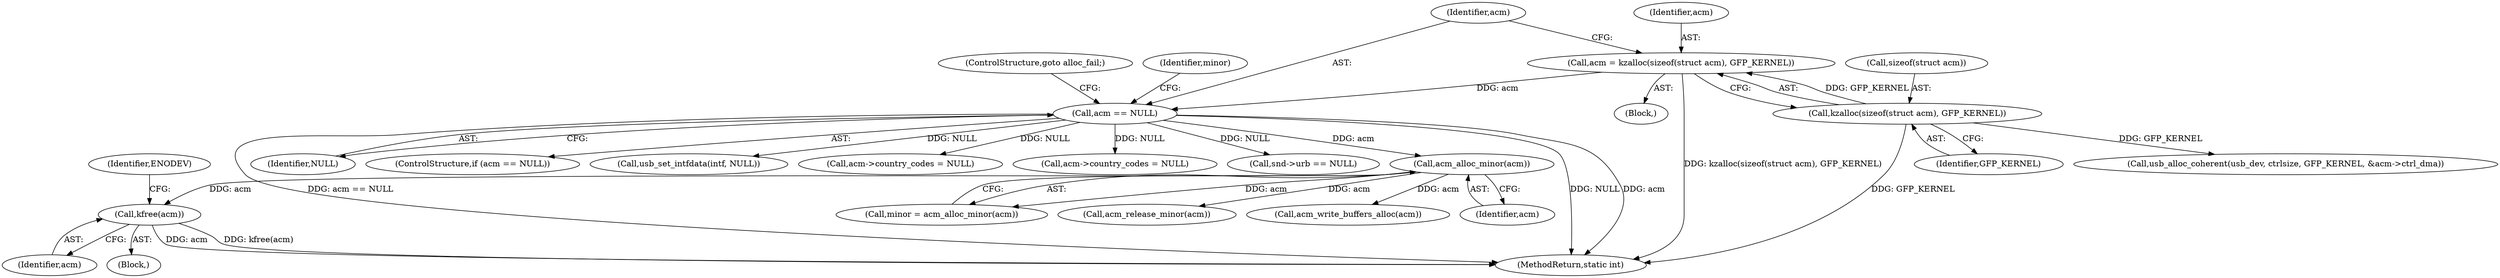 digraph "0_linux_8835ba4a39cf53f705417b3b3a94eb067673f2c9@API" {
"1000843" [label="(Call,kfree(acm))"];
"1000830" [label="(Call,acm_alloc_minor(acm))"];
"1000824" [label="(Call,acm == NULL)"];
"1000817" [label="(Call,acm = kzalloc(sizeof(struct acm), GFP_KERNEL))"];
"1000819" [label="(Call,kzalloc(sizeof(struct acm), GFP_KERNEL))"];
"1000847" [label="(Identifier,ENODEV)"];
"1000820" [label="(Call,sizeof(struct acm))"];
"1000824" [label="(Call,acm == NULL)"];
"1001552" [label="(Call,usb_set_intfdata(intf, NULL))"];
"1000825" [label="(Identifier,acm)"];
"1000122" [label="(Block,)"];
"1001021" [label="(Call,acm_write_buffers_alloc(acm))"];
"1000827" [label="(ControlStructure,goto alloc_fail;)"];
"1000836" [label="(Block,)"];
"1000830" [label="(Call,acm_alloc_minor(acm))"];
"1000818" [label="(Identifier,acm)"];
"1000828" [label="(Call,minor = acm_alloc_minor(acm))"];
"1000831" [label="(Identifier,acm)"];
"1001381" [label="(Call,acm->country_codes = NULL)"];
"1001345" [label="(Call,acm->country_codes = NULL)"];
"1001191" [label="(Call,snd->urb == NULL)"];
"1000819" [label="(Call,kzalloc(sizeof(struct acm), GFP_KERNEL))"];
"1000822" [label="(Identifier,GFP_KERNEL)"];
"1000829" [label="(Identifier,minor)"];
"1000843" [label="(Call,kfree(acm))"];
"1000826" [label="(Identifier,NULL)"];
"1001002" [label="(Call,usb_alloc_coherent(usb_dev, ctrlsize, GFP_KERNEL, &acm->ctrl_dma))"];
"1001608" [label="(Call,acm_release_minor(acm))"];
"1000823" [label="(ControlStructure,if (acm == NULL))"];
"1000817" [label="(Call,acm = kzalloc(sizeof(struct acm), GFP_KERNEL))"];
"1000844" [label="(Identifier,acm)"];
"1001615" [label="(MethodReturn,static int)"];
"1000843" -> "1000836"  [label="AST: "];
"1000843" -> "1000844"  [label="CFG: "];
"1000844" -> "1000843"  [label="AST: "];
"1000847" -> "1000843"  [label="CFG: "];
"1000843" -> "1001615"  [label="DDG: kfree(acm)"];
"1000843" -> "1001615"  [label="DDG: acm"];
"1000830" -> "1000843"  [label="DDG: acm"];
"1000830" -> "1000828"  [label="AST: "];
"1000830" -> "1000831"  [label="CFG: "];
"1000831" -> "1000830"  [label="AST: "];
"1000828" -> "1000830"  [label="CFG: "];
"1000830" -> "1000828"  [label="DDG: acm"];
"1000824" -> "1000830"  [label="DDG: acm"];
"1000830" -> "1001021"  [label="DDG: acm"];
"1000830" -> "1001608"  [label="DDG: acm"];
"1000824" -> "1000823"  [label="AST: "];
"1000824" -> "1000826"  [label="CFG: "];
"1000825" -> "1000824"  [label="AST: "];
"1000826" -> "1000824"  [label="AST: "];
"1000827" -> "1000824"  [label="CFG: "];
"1000829" -> "1000824"  [label="CFG: "];
"1000824" -> "1001615"  [label="DDG: acm == NULL"];
"1000824" -> "1001615"  [label="DDG: NULL"];
"1000824" -> "1001615"  [label="DDG: acm"];
"1000817" -> "1000824"  [label="DDG: acm"];
"1000824" -> "1001191"  [label="DDG: NULL"];
"1000824" -> "1001345"  [label="DDG: NULL"];
"1000824" -> "1001381"  [label="DDG: NULL"];
"1000824" -> "1001552"  [label="DDG: NULL"];
"1000817" -> "1000122"  [label="AST: "];
"1000817" -> "1000819"  [label="CFG: "];
"1000818" -> "1000817"  [label="AST: "];
"1000819" -> "1000817"  [label="AST: "];
"1000825" -> "1000817"  [label="CFG: "];
"1000817" -> "1001615"  [label="DDG: kzalloc(sizeof(struct acm), GFP_KERNEL)"];
"1000819" -> "1000817"  [label="DDG: GFP_KERNEL"];
"1000819" -> "1000822"  [label="CFG: "];
"1000820" -> "1000819"  [label="AST: "];
"1000822" -> "1000819"  [label="AST: "];
"1000819" -> "1001615"  [label="DDG: GFP_KERNEL"];
"1000819" -> "1001002"  [label="DDG: GFP_KERNEL"];
}
